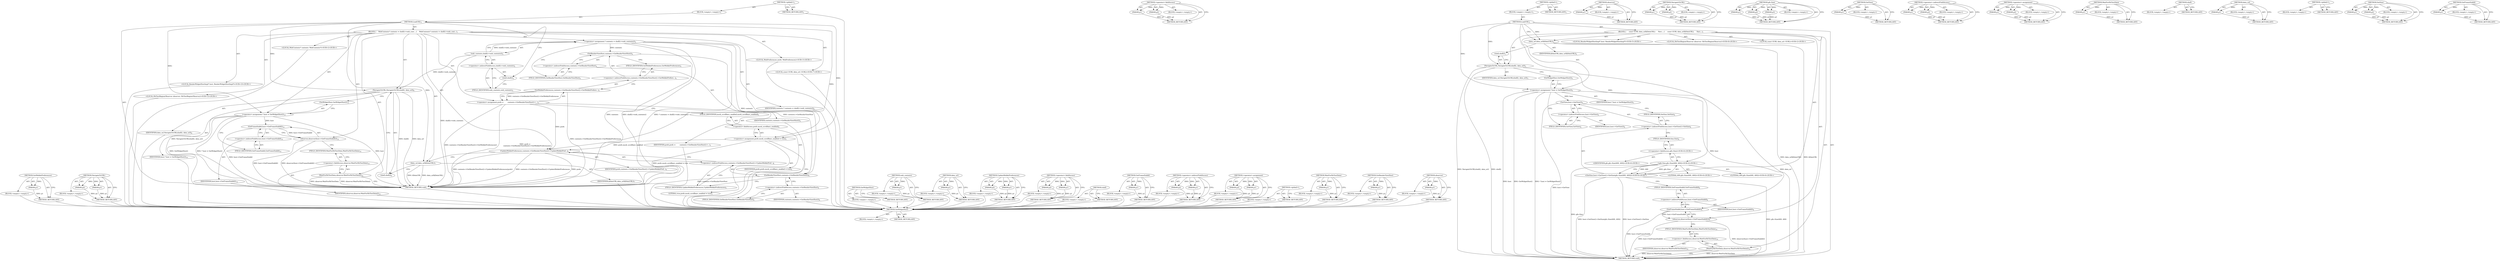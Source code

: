 digraph "GetFrameSinkId" {
vulnerable_104 [label=<(METHOD,GetWebkitPreferences)>];
vulnerable_105 [label=<(PARAM,p1)>];
vulnerable_106 [label=<(BLOCK,&lt;empty&gt;,&lt;empty&gt;)>];
vulnerable_107 [label=<(METHOD_RETURN,ANY)>];
vulnerable_126 [label=<(METHOD,NavigateToURL)>];
vulnerable_127 [label=<(PARAM,p1)>];
vulnerable_128 [label=<(PARAM,p2)>];
vulnerable_129 [label=<(BLOCK,&lt;empty&gt;,&lt;empty&gt;)>];
vulnerable_130 [label=<(METHOD_RETURN,ANY)>];
vulnerable_6 [label=<(METHOD,&lt;global&gt;)<SUB>1</SUB>>];
vulnerable_7 [label=<(BLOCK,&lt;empty&gt;,&lt;empty&gt;)<SUB>1</SUB>>];
vulnerable_8 [label=<(METHOD,LoadURL)<SUB>1</SUB>>];
vulnerable_9 [label=<(BLOCK,{
    WebContents* contents = shell()-&gt;web_cont...,{
    WebContents* contents = shell()-&gt;web_cont...)<SUB>1</SUB>>];
vulnerable_10 [label="<(LOCAL,WebContents* contents: WebContents*)<SUB>2</SUB>>"];
vulnerable_11 [label=<(&lt;operator&gt;.assignment,* contents = shell()-&gt;web_contents())<SUB>2</SUB>>];
vulnerable_12 [label=<(IDENTIFIER,contents,* contents = shell()-&gt;web_contents())<SUB>2</SUB>>];
vulnerable_13 [label=<(web_contents,shell()-&gt;web_contents())<SUB>2</SUB>>];
vulnerable_14 [label=<(&lt;operator&gt;.indirectFieldAccess,shell()-&gt;web_contents)<SUB>2</SUB>>];
vulnerable_15 [label=<(shell,shell())<SUB>2</SUB>>];
vulnerable_16 [label=<(FIELD_IDENTIFIER,web_contents,web_contents)<SUB>2</SUB>>];
vulnerable_17 [label="<(LOCAL,WebPreferences prefs: WebPreferences)<SUB>3</SUB>>"];
vulnerable_18 [label=<(&lt;operator&gt;.assignment,prefs =
        contents-&gt;GetRenderViewHost()-&gt;...)<SUB>3</SUB>>];
vulnerable_19 [label=<(IDENTIFIER,prefs,prefs =
        contents-&gt;GetRenderViewHost()-&gt;...)<SUB>3</SUB>>];
vulnerable_20 [label=<(GetWebkitPreferences,contents-&gt;GetRenderViewHost()-&gt;GetWebkitPrefere...)<SUB>4</SUB>>];
vulnerable_21 [label=<(&lt;operator&gt;.indirectFieldAccess,contents-&gt;GetRenderViewHost()-&gt;GetWebkitPrefere...)<SUB>4</SUB>>];
vulnerable_22 [label=<(GetRenderViewHost,contents-&gt;GetRenderViewHost())<SUB>4</SUB>>];
vulnerable_23 [label=<(&lt;operator&gt;.indirectFieldAccess,contents-&gt;GetRenderViewHost)<SUB>4</SUB>>];
vulnerable_24 [label=<(IDENTIFIER,contents,contents-&gt;GetRenderViewHost())<SUB>4</SUB>>];
vulnerable_25 [label=<(FIELD_IDENTIFIER,GetRenderViewHost,GetRenderViewHost)<SUB>4</SUB>>];
vulnerable_26 [label=<(FIELD_IDENTIFIER,GetWebkitPreferences,GetWebkitPreferences)<SUB>4</SUB>>];
vulnerable_27 [label=<(&lt;operator&gt;.assignment,prefs.mock_scrollbars_enabled = true)<SUB>5</SUB>>];
vulnerable_28 [label=<(&lt;operator&gt;.fieldAccess,prefs.mock_scrollbars_enabled)<SUB>5</SUB>>];
vulnerable_29 [label=<(IDENTIFIER,prefs,prefs.mock_scrollbars_enabled = true)<SUB>5</SUB>>];
vulnerable_30 [label=<(FIELD_IDENTIFIER,mock_scrollbars_enabled,mock_scrollbars_enabled)<SUB>5</SUB>>];
vulnerable_31 [label=<(LITERAL,true,prefs.mock_scrollbars_enabled = true)<SUB>5</SUB>>];
vulnerable_32 [label=<(UpdateWebkitPreferences,contents-&gt;GetRenderViewHost()-&gt;UpdateWebkitPref...)<SUB>6</SUB>>];
vulnerable_33 [label=<(&lt;operator&gt;.indirectFieldAccess,contents-&gt;GetRenderViewHost()-&gt;UpdateWebkitPref...)<SUB>6</SUB>>];
vulnerable_34 [label=<(GetRenderViewHost,contents-&gt;GetRenderViewHost())<SUB>6</SUB>>];
vulnerable_35 [label=<(&lt;operator&gt;.indirectFieldAccess,contents-&gt;GetRenderViewHost)<SUB>6</SUB>>];
vulnerable_36 [label=<(IDENTIFIER,contents,contents-&gt;GetRenderViewHost())<SUB>6</SUB>>];
vulnerable_37 [label=<(FIELD_IDENTIFIER,GetRenderViewHost,GetRenderViewHost)<SUB>6</SUB>>];
vulnerable_38 [label=<(FIELD_IDENTIFIER,UpdateWebkitPreferences,UpdateWebkitPreferences)<SUB>6</SUB>>];
vulnerable_39 [label=<(IDENTIFIER,prefs,contents-&gt;GetRenderViewHost()-&gt;UpdateWebkitPref...)<SUB>6</SUB>>];
vulnerable_40 [label="<(LOCAL,const GURL data_url: GURL)<SUB>7</SUB>>"];
vulnerable_41 [label=<(data_url,data_url(kDataURL))<SUB>7</SUB>>];
vulnerable_42 [label=<(IDENTIFIER,kDataURL,data_url(kDataURL))<SUB>7</SUB>>];
vulnerable_43 [label=<(NavigateToURL,NavigateToURL(shell(), data_url))<SUB>8</SUB>>];
vulnerable_44 [label=<(shell,shell())<SUB>8</SUB>>];
vulnerable_45 [label=<(IDENTIFIER,data_url,NavigateToURL(shell(), data_url))<SUB>8</SUB>>];
vulnerable_46 [label="<(LOCAL,RenderWidgetHostImpl* host: RenderWidgetHostImpl*)<SUB>10</SUB>>"];
vulnerable_47 [label=<(&lt;operator&gt;.assignment,* host = GetWidgetHost())<SUB>10</SUB>>];
vulnerable_48 [label=<(IDENTIFIER,host,* host = GetWidgetHost())<SUB>10</SUB>>];
vulnerable_49 [label=<(GetWidgetHost,GetWidgetHost())<SUB>10</SUB>>];
vulnerable_50 [label="<(LOCAL,HitTestRegionObserver observer: HitTestRegionObserver)<SUB>12</SUB>>"];
vulnerable_51 [label=<(observer,observer(host-&gt;GetFrameSinkId()))<SUB>12</SUB>>];
vulnerable_52 [label=<(GetFrameSinkId,host-&gt;GetFrameSinkId())<SUB>12</SUB>>];
vulnerable_53 [label=<(&lt;operator&gt;.indirectFieldAccess,host-&gt;GetFrameSinkId)<SUB>12</SUB>>];
vulnerable_54 [label=<(IDENTIFIER,host,host-&gt;GetFrameSinkId())<SUB>12</SUB>>];
vulnerable_55 [label=<(FIELD_IDENTIFIER,GetFrameSinkId,GetFrameSinkId)<SUB>12</SUB>>];
vulnerable_56 [label=<(WaitForHitTestData,observer.WaitForHitTestData())<SUB>14</SUB>>];
vulnerable_57 [label=<(&lt;operator&gt;.fieldAccess,observer.WaitForHitTestData)<SUB>14</SUB>>];
vulnerable_58 [label=<(IDENTIFIER,observer,observer.WaitForHitTestData())<SUB>14</SUB>>];
vulnerable_59 [label=<(FIELD_IDENTIFIER,WaitForHitTestData,WaitForHitTestData)<SUB>14</SUB>>];
vulnerable_60 [label=<(METHOD_RETURN,void)<SUB>1</SUB>>];
vulnerable_62 [label=<(METHOD_RETURN,ANY)<SUB>1</SUB>>];
vulnerable_131 [label=<(METHOD,GetWidgetHost)>];
vulnerable_132 [label=<(BLOCK,&lt;empty&gt;,&lt;empty&gt;)>];
vulnerable_133 [label=<(METHOD_RETURN,ANY)>];
vulnerable_92 [label=<(METHOD,web_contents)>];
vulnerable_93 [label=<(PARAM,p1)>];
vulnerable_94 [label=<(BLOCK,&lt;empty&gt;,&lt;empty&gt;)>];
vulnerable_95 [label=<(METHOD_RETURN,ANY)>];
vulnerable_122 [label=<(METHOD,data_url)>];
vulnerable_123 [label=<(PARAM,p1)>];
vulnerable_124 [label=<(BLOCK,&lt;empty&gt;,&lt;empty&gt;)>];
vulnerable_125 [label=<(METHOD_RETURN,ANY)>];
vulnerable_117 [label=<(METHOD,UpdateWebkitPreferences)>];
vulnerable_118 [label=<(PARAM,p1)>];
vulnerable_119 [label=<(PARAM,p2)>];
vulnerable_120 [label=<(BLOCK,&lt;empty&gt;,&lt;empty&gt;)>];
vulnerable_121 [label=<(METHOD_RETURN,ANY)>];
vulnerable_112 [label=<(METHOD,&lt;operator&gt;.fieldAccess)>];
vulnerable_113 [label=<(PARAM,p1)>];
vulnerable_114 [label=<(PARAM,p2)>];
vulnerable_115 [label=<(BLOCK,&lt;empty&gt;,&lt;empty&gt;)>];
vulnerable_116 [label=<(METHOD_RETURN,ANY)>];
vulnerable_101 [label=<(METHOD,shell)>];
vulnerable_102 [label=<(BLOCK,&lt;empty&gt;,&lt;empty&gt;)>];
vulnerable_103 [label=<(METHOD_RETURN,ANY)>];
vulnerable_138 [label=<(METHOD,GetFrameSinkId)>];
vulnerable_139 [label=<(PARAM,p1)>];
vulnerable_140 [label=<(BLOCK,&lt;empty&gt;,&lt;empty&gt;)>];
vulnerable_141 [label=<(METHOD_RETURN,ANY)>];
vulnerable_96 [label=<(METHOD,&lt;operator&gt;.indirectFieldAccess)>];
vulnerable_97 [label=<(PARAM,p1)>];
vulnerable_98 [label=<(PARAM,p2)>];
vulnerable_99 [label=<(BLOCK,&lt;empty&gt;,&lt;empty&gt;)>];
vulnerable_100 [label=<(METHOD_RETURN,ANY)>];
vulnerable_87 [label=<(METHOD,&lt;operator&gt;.assignment)>];
vulnerable_88 [label=<(PARAM,p1)>];
vulnerable_89 [label=<(PARAM,p2)>];
vulnerable_90 [label=<(BLOCK,&lt;empty&gt;,&lt;empty&gt;)>];
vulnerable_91 [label=<(METHOD_RETURN,ANY)>];
vulnerable_81 [label=<(METHOD,&lt;global&gt;)<SUB>1</SUB>>];
vulnerable_82 [label=<(BLOCK,&lt;empty&gt;,&lt;empty&gt;)>];
vulnerable_83 [label=<(METHOD_RETURN,ANY)>];
vulnerable_142 [label=<(METHOD,WaitForHitTestData)>];
vulnerable_143 [label=<(PARAM,p1)>];
vulnerable_144 [label=<(BLOCK,&lt;empty&gt;,&lt;empty&gt;)>];
vulnerable_145 [label=<(METHOD_RETURN,ANY)>];
vulnerable_108 [label=<(METHOD,GetRenderViewHost)>];
vulnerable_109 [label=<(PARAM,p1)>];
vulnerable_110 [label=<(BLOCK,&lt;empty&gt;,&lt;empty&gt;)>];
vulnerable_111 [label=<(METHOD_RETURN,ANY)>];
vulnerable_134 [label=<(METHOD,observer)>];
vulnerable_135 [label=<(PARAM,p1)>];
vulnerable_136 [label=<(BLOCK,&lt;empty&gt;,&lt;empty&gt;)>];
vulnerable_137 [label=<(METHOD_RETURN,ANY)>];
fixed_83 [label=<(METHOD,GetWidgetHost)>];
fixed_84 [label=<(BLOCK,&lt;empty&gt;,&lt;empty&gt;)>];
fixed_85 [label=<(METHOD_RETURN,ANY)>];
fixed_106 [label=<(METHOD,&lt;operator&gt;.fieldAccess)>];
fixed_107 [label=<(PARAM,p1)>];
fixed_108 [label=<(PARAM,p2)>];
fixed_109 [label=<(BLOCK,&lt;empty&gt;,&lt;empty&gt;)>];
fixed_110 [label=<(METHOD_RETURN,ANY)>];
fixed_6 [label=<(METHOD,&lt;global&gt;)<SUB>1</SUB>>];
fixed_7 [label=<(BLOCK,&lt;empty&gt;,&lt;empty&gt;)<SUB>1</SUB>>];
fixed_8 [label=<(METHOD,LoadURL)<SUB>1</SUB>>];
fixed_9 [label=<(BLOCK,{
     const GURL data_url(kDataURL);
     Navi...,{
     const GURL data_url(kDataURL);
     Navi...)<SUB>1</SUB>>];
fixed_10 [label="<(LOCAL,const GURL data_url: GURL)<SUB>2</SUB>>"];
fixed_11 [label=<(data_url,data_url(kDataURL))<SUB>2</SUB>>];
fixed_12 [label=<(IDENTIFIER,kDataURL,data_url(kDataURL))<SUB>2</SUB>>];
fixed_13 [label=<(NavigateToURL,NavigateToURL(shell(), data_url))<SUB>3</SUB>>];
fixed_14 [label=<(shell,shell())<SUB>3</SUB>>];
fixed_15 [label=<(IDENTIFIER,data_url,NavigateToURL(shell(), data_url))<SUB>3</SUB>>];
fixed_16 [label="<(LOCAL,RenderWidgetHostImpl* host: RenderWidgetHostImpl*)<SUB>5</SUB>>"];
fixed_17 [label=<(&lt;operator&gt;.assignment,* host = GetWidgetHost())<SUB>5</SUB>>];
fixed_18 [label=<(IDENTIFIER,host,* host = GetWidgetHost())<SUB>5</SUB>>];
fixed_19 [label=<(GetWidgetHost,GetWidgetHost())<SUB>5</SUB>>];
fixed_20 [label="<(SetSize,host-&gt;GetView()-&gt;SetSize(gfx::Size(400, 400)))<SUB>6</SUB>>"];
fixed_21 [label=<(&lt;operator&gt;.indirectFieldAccess,host-&gt;GetView()-&gt;SetSize)<SUB>6</SUB>>];
fixed_22 [label=<(GetView,host-&gt;GetView())<SUB>6</SUB>>];
fixed_23 [label=<(&lt;operator&gt;.indirectFieldAccess,host-&gt;GetView)<SUB>6</SUB>>];
fixed_24 [label=<(IDENTIFIER,host,host-&gt;GetView())<SUB>6</SUB>>];
fixed_25 [label=<(FIELD_IDENTIFIER,GetView,GetView)<SUB>6</SUB>>];
fixed_26 [label=<(FIELD_IDENTIFIER,SetSize,SetSize)<SUB>6</SUB>>];
fixed_27 [label="<(gfx.Size,gfx::Size(400, 400))<SUB>6</SUB>>"];
fixed_28 [label="<(&lt;operator&gt;.fieldAccess,gfx::Size)<SUB>6</SUB>>"];
fixed_29 [label="<(IDENTIFIER,gfx,gfx::Size(400, 400))<SUB>6</SUB>>"];
fixed_30 [label=<(FIELD_IDENTIFIER,Size,Size)<SUB>6</SUB>>];
fixed_31 [label="<(LITERAL,400,gfx::Size(400, 400))<SUB>6</SUB>>"];
fixed_32 [label="<(LITERAL,400,gfx::Size(400, 400))<SUB>6</SUB>>"];
fixed_33 [label="<(LOCAL,HitTestRegionObserver observer: HitTestRegionObserver)<SUB>8</SUB>>"];
fixed_34 [label=<(observer,observer(host-&gt;GetFrameSinkId()))<SUB>8</SUB>>];
fixed_35 [label=<(GetFrameSinkId,host-&gt;GetFrameSinkId())<SUB>8</SUB>>];
fixed_36 [label=<(&lt;operator&gt;.indirectFieldAccess,host-&gt;GetFrameSinkId)<SUB>8</SUB>>];
fixed_37 [label=<(IDENTIFIER,host,host-&gt;GetFrameSinkId())<SUB>8</SUB>>];
fixed_38 [label=<(FIELD_IDENTIFIER,GetFrameSinkId,GetFrameSinkId)<SUB>8</SUB>>];
fixed_39 [label=<(WaitForHitTestData,observer.WaitForHitTestData())<SUB>10</SUB>>];
fixed_40 [label=<(&lt;operator&gt;.fieldAccess,observer.WaitForHitTestData)<SUB>10</SUB>>];
fixed_41 [label=<(IDENTIFIER,observer,observer.WaitForHitTestData())<SUB>10</SUB>>];
fixed_42 [label=<(FIELD_IDENTIFIER,WaitForHitTestData,WaitForHitTestData)<SUB>10</SUB>>];
fixed_43 [label=<(METHOD_RETURN,void)<SUB>1</SUB>>];
fixed_45 [label=<(METHOD_RETURN,ANY)<SUB>1</SUB>>];
fixed_111 [label=<(METHOD,observer)>];
fixed_112 [label=<(PARAM,p1)>];
fixed_113 [label=<(BLOCK,&lt;empty&gt;,&lt;empty&gt;)>];
fixed_114 [label=<(METHOD_RETURN,ANY)>];
fixed_70 [label=<(METHOD,NavigateToURL)>];
fixed_71 [label=<(PARAM,p1)>];
fixed_72 [label=<(PARAM,p2)>];
fixed_73 [label=<(BLOCK,&lt;empty&gt;,&lt;empty&gt;)>];
fixed_74 [label=<(METHOD_RETURN,ANY)>];
fixed_100 [label=<(METHOD,gfx.Size)>];
fixed_101 [label=<(PARAM,p1)>];
fixed_102 [label=<(PARAM,p2)>];
fixed_103 [label=<(PARAM,p3)>];
fixed_104 [label=<(BLOCK,&lt;empty&gt;,&lt;empty&gt;)>];
fixed_105 [label=<(METHOD_RETURN,ANY)>];
fixed_96 [label=<(METHOD,GetView)>];
fixed_97 [label=<(PARAM,p1)>];
fixed_98 [label=<(BLOCK,&lt;empty&gt;,&lt;empty&gt;)>];
fixed_99 [label=<(METHOD_RETURN,ANY)>];
fixed_91 [label=<(METHOD,&lt;operator&gt;.indirectFieldAccess)>];
fixed_92 [label=<(PARAM,p1)>];
fixed_93 [label=<(PARAM,p2)>];
fixed_94 [label=<(BLOCK,&lt;empty&gt;,&lt;empty&gt;)>];
fixed_95 [label=<(METHOD_RETURN,ANY)>];
fixed_78 [label=<(METHOD,&lt;operator&gt;.assignment)>];
fixed_79 [label=<(PARAM,p1)>];
fixed_80 [label=<(PARAM,p2)>];
fixed_81 [label=<(BLOCK,&lt;empty&gt;,&lt;empty&gt;)>];
fixed_82 [label=<(METHOD_RETURN,ANY)>];
fixed_119 [label=<(METHOD,WaitForHitTestData)>];
fixed_120 [label=<(PARAM,p1)>];
fixed_121 [label=<(BLOCK,&lt;empty&gt;,&lt;empty&gt;)>];
fixed_122 [label=<(METHOD_RETURN,ANY)>];
fixed_75 [label=<(METHOD,shell)>];
fixed_76 [label=<(BLOCK,&lt;empty&gt;,&lt;empty&gt;)>];
fixed_77 [label=<(METHOD_RETURN,ANY)>];
fixed_66 [label=<(METHOD,data_url)>];
fixed_67 [label=<(PARAM,p1)>];
fixed_68 [label=<(BLOCK,&lt;empty&gt;,&lt;empty&gt;)>];
fixed_69 [label=<(METHOD_RETURN,ANY)>];
fixed_60 [label=<(METHOD,&lt;global&gt;)<SUB>1</SUB>>];
fixed_61 [label=<(BLOCK,&lt;empty&gt;,&lt;empty&gt;)>];
fixed_62 [label=<(METHOD_RETURN,ANY)>];
fixed_86 [label=<(METHOD,SetSize)>];
fixed_87 [label=<(PARAM,p1)>];
fixed_88 [label=<(PARAM,p2)>];
fixed_89 [label=<(BLOCK,&lt;empty&gt;,&lt;empty&gt;)>];
fixed_90 [label=<(METHOD_RETURN,ANY)>];
fixed_115 [label=<(METHOD,GetFrameSinkId)>];
fixed_116 [label=<(PARAM,p1)>];
fixed_117 [label=<(BLOCK,&lt;empty&gt;,&lt;empty&gt;)>];
fixed_118 [label=<(METHOD_RETURN,ANY)>];
vulnerable_104 -> vulnerable_105  [key=0, label="AST: "];
vulnerable_104 -> vulnerable_105  [key=1, label="DDG: "];
vulnerable_104 -> vulnerable_106  [key=0, label="AST: "];
vulnerable_104 -> vulnerable_107  [key=0, label="AST: "];
vulnerable_104 -> vulnerable_107  [key=1, label="CFG: "];
vulnerable_105 -> vulnerable_107  [key=0, label="DDG: p1"];
vulnerable_106 -> fixed_83  [key=0];
vulnerable_107 -> fixed_83  [key=0];
vulnerable_126 -> vulnerable_127  [key=0, label="AST: "];
vulnerable_126 -> vulnerable_127  [key=1, label="DDG: "];
vulnerable_126 -> vulnerable_129  [key=0, label="AST: "];
vulnerable_126 -> vulnerable_128  [key=0, label="AST: "];
vulnerable_126 -> vulnerable_128  [key=1, label="DDG: "];
vulnerable_126 -> vulnerable_130  [key=0, label="AST: "];
vulnerable_126 -> vulnerable_130  [key=1, label="CFG: "];
vulnerable_127 -> vulnerable_130  [key=0, label="DDG: p1"];
vulnerable_128 -> vulnerable_130  [key=0, label="DDG: p2"];
vulnerable_129 -> fixed_83  [key=0];
vulnerable_130 -> fixed_83  [key=0];
vulnerable_6 -> vulnerable_7  [key=0, label="AST: "];
vulnerable_6 -> vulnerable_62  [key=0, label="AST: "];
vulnerable_6 -> vulnerable_62  [key=1, label="CFG: "];
vulnerable_7 -> vulnerable_8  [key=0, label="AST: "];
vulnerable_8 -> vulnerable_9  [key=0, label="AST: "];
vulnerable_8 -> vulnerable_60  [key=0, label="AST: "];
vulnerable_8 -> vulnerable_15  [key=0, label="CFG: "];
vulnerable_8 -> vulnerable_27  [key=0, label="DDG: "];
vulnerable_8 -> vulnerable_47  [key=0, label="DDG: "];
vulnerable_8 -> vulnerable_32  [key=0, label="DDG: "];
vulnerable_8 -> vulnerable_41  [key=0, label="DDG: "];
vulnerable_8 -> vulnerable_43  [key=0, label="DDG: "];
vulnerable_9 -> vulnerable_10  [key=0, label="AST: "];
vulnerable_9 -> vulnerable_11  [key=0, label="AST: "];
vulnerable_9 -> vulnerable_17  [key=0, label="AST: "];
vulnerable_9 -> vulnerable_18  [key=0, label="AST: "];
vulnerable_9 -> vulnerable_27  [key=0, label="AST: "];
vulnerable_9 -> vulnerable_32  [key=0, label="AST: "];
vulnerable_9 -> vulnerable_40  [key=0, label="AST: "];
vulnerable_9 -> vulnerable_41  [key=0, label="AST: "];
vulnerable_9 -> vulnerable_43  [key=0, label="AST: "];
vulnerable_9 -> vulnerable_46  [key=0, label="AST: "];
vulnerable_9 -> vulnerable_47  [key=0, label="AST: "];
vulnerable_9 -> vulnerable_50  [key=0, label="AST: "];
vulnerable_9 -> vulnerable_51  [key=0, label="AST: "];
vulnerable_9 -> vulnerable_56  [key=0, label="AST: "];
vulnerable_10 -> fixed_83  [key=0];
vulnerable_11 -> vulnerable_12  [key=0, label="AST: "];
vulnerable_11 -> vulnerable_13  [key=0, label="AST: "];
vulnerable_11 -> vulnerable_25  [key=0, label="CFG: "];
vulnerable_11 -> vulnerable_60  [key=0, label="DDG: contents"];
vulnerable_11 -> vulnerable_60  [key=1, label="DDG: shell()-&gt;web_contents()"];
vulnerable_11 -> vulnerable_60  [key=2, label="DDG: * contents = shell()-&gt;web_contents()"];
vulnerable_11 -> vulnerable_34  [key=0, label="DDG: contents"];
vulnerable_11 -> vulnerable_22  [key=0, label="DDG: contents"];
vulnerable_12 -> fixed_83  [key=0];
vulnerable_13 -> vulnerable_14  [key=0, label="AST: "];
vulnerable_13 -> vulnerable_11  [key=0, label="CFG: "];
vulnerable_13 -> vulnerable_11  [key=1, label="DDG: shell()-&gt;web_contents"];
vulnerable_13 -> vulnerable_60  [key=0, label="DDG: shell()-&gt;web_contents"];
vulnerable_13 -> vulnerable_43  [key=0, label="DDG: shell()-&gt;web_contents"];
vulnerable_14 -> vulnerable_15  [key=0, label="AST: "];
vulnerable_14 -> vulnerable_16  [key=0, label="AST: "];
vulnerable_14 -> vulnerable_13  [key=0, label="CFG: "];
vulnerable_15 -> vulnerable_16  [key=0, label="CFG: "];
vulnerable_16 -> vulnerable_14  [key=0, label="CFG: "];
vulnerable_17 -> fixed_83  [key=0];
vulnerable_18 -> vulnerable_19  [key=0, label="AST: "];
vulnerable_18 -> vulnerable_20  [key=0, label="AST: "];
vulnerable_18 -> vulnerable_30  [key=0, label="CFG: "];
vulnerable_18 -> vulnerable_60  [key=0, label="DDG: contents-&gt;GetRenderViewHost()-&gt;GetWebkitPreferences()"];
vulnerable_18 -> vulnerable_60  [key=1, label="DDG: prefs =
        contents-&gt;GetRenderViewHost()-&gt;GetWebkitPreferences()"];
vulnerable_18 -> vulnerable_32  [key=0, label="DDG: prefs"];
vulnerable_19 -> fixed_83  [key=0];
vulnerable_20 -> vulnerable_21  [key=0, label="AST: "];
vulnerable_20 -> vulnerable_18  [key=0, label="CFG: "];
vulnerable_20 -> vulnerable_18  [key=1, label="DDG: contents-&gt;GetRenderViewHost()-&gt;GetWebkitPreferences"];
vulnerable_20 -> vulnerable_60  [key=0, label="DDG: contents-&gt;GetRenderViewHost()-&gt;GetWebkitPreferences"];
vulnerable_21 -> vulnerable_22  [key=0, label="AST: "];
vulnerable_21 -> vulnerable_26  [key=0, label="AST: "];
vulnerable_21 -> vulnerable_20  [key=0, label="CFG: "];
vulnerable_22 -> vulnerable_23  [key=0, label="AST: "];
vulnerable_22 -> vulnerable_26  [key=0, label="CFG: "];
vulnerable_22 -> vulnerable_34  [key=0, label="DDG: contents-&gt;GetRenderViewHost"];
vulnerable_23 -> vulnerable_24  [key=0, label="AST: "];
vulnerable_23 -> vulnerable_25  [key=0, label="AST: "];
vulnerable_23 -> vulnerable_22  [key=0, label="CFG: "];
vulnerable_24 -> fixed_83  [key=0];
vulnerable_25 -> vulnerable_23  [key=0, label="CFG: "];
vulnerable_26 -> vulnerable_21  [key=0, label="CFG: "];
vulnerable_27 -> vulnerable_28  [key=0, label="AST: "];
vulnerable_27 -> vulnerable_31  [key=0, label="AST: "];
vulnerable_27 -> vulnerable_37  [key=0, label="CFG: "];
vulnerable_27 -> vulnerable_60  [key=0, label="DDG: prefs.mock_scrollbars_enabled = true"];
vulnerable_27 -> vulnerable_32  [key=0, label="DDG: prefs.mock_scrollbars_enabled"];
vulnerable_28 -> vulnerable_29  [key=0, label="AST: "];
vulnerable_28 -> vulnerable_30  [key=0, label="AST: "];
vulnerable_28 -> vulnerable_27  [key=0, label="CFG: "];
vulnerable_29 -> fixed_83  [key=0];
vulnerable_30 -> vulnerable_28  [key=0, label="CFG: "];
vulnerable_31 -> fixed_83  [key=0];
vulnerable_32 -> vulnerable_33  [key=0, label="AST: "];
vulnerable_32 -> vulnerable_39  [key=0, label="AST: "];
vulnerable_32 -> vulnerable_41  [key=0, label="CFG: "];
vulnerable_32 -> vulnerable_60  [key=0, label="DDG: contents-&gt;GetRenderViewHost()-&gt;UpdateWebkitPreferences"];
vulnerable_32 -> vulnerable_60  [key=1, label="DDG: prefs"];
vulnerable_32 -> vulnerable_60  [key=2, label="DDG: contents-&gt;GetRenderViewHost()-&gt;UpdateWebkitPreferences(prefs)"];
vulnerable_33 -> vulnerable_34  [key=0, label="AST: "];
vulnerable_33 -> vulnerable_38  [key=0, label="AST: "];
vulnerable_33 -> vulnerable_32  [key=0, label="CFG: "];
vulnerable_34 -> vulnerable_35  [key=0, label="AST: "];
vulnerable_34 -> vulnerable_38  [key=0, label="CFG: "];
vulnerable_34 -> vulnerable_60  [key=0, label="DDG: contents-&gt;GetRenderViewHost"];
vulnerable_35 -> vulnerable_36  [key=0, label="AST: "];
vulnerable_35 -> vulnerable_37  [key=0, label="AST: "];
vulnerable_35 -> vulnerable_34  [key=0, label="CFG: "];
vulnerable_36 -> fixed_83  [key=0];
vulnerable_37 -> vulnerable_35  [key=0, label="CFG: "];
vulnerable_38 -> vulnerable_33  [key=0, label="CFG: "];
vulnerable_39 -> fixed_83  [key=0];
vulnerable_40 -> fixed_83  [key=0];
vulnerable_41 -> vulnerable_42  [key=0, label="AST: "];
vulnerable_41 -> vulnerable_44  [key=0, label="CFG: "];
vulnerable_41 -> vulnerable_60  [key=0, label="DDG: data_url(kDataURL)"];
vulnerable_41 -> vulnerable_60  [key=1, label="DDG: kDataURL"];
vulnerable_42 -> fixed_83  [key=0];
vulnerable_43 -> vulnerable_44  [key=0, label="AST: "];
vulnerable_43 -> vulnerable_45  [key=0, label="AST: "];
vulnerable_43 -> vulnerable_49  [key=0, label="CFG: "];
vulnerable_43 -> vulnerable_60  [key=0, label="DDG: shell()"];
vulnerable_43 -> vulnerable_60  [key=1, label="DDG: data_url"];
vulnerable_43 -> vulnerable_60  [key=2, label="DDG: NavigateToURL(shell(), data_url)"];
vulnerable_44 -> vulnerable_43  [key=0, label="CFG: "];
vulnerable_45 -> fixed_83  [key=0];
vulnerable_46 -> fixed_83  [key=0];
vulnerable_47 -> vulnerable_48  [key=0, label="AST: "];
vulnerable_47 -> vulnerable_49  [key=0, label="AST: "];
vulnerable_47 -> vulnerable_55  [key=0, label="CFG: "];
vulnerable_47 -> vulnerable_60  [key=0, label="DDG: host"];
vulnerable_47 -> vulnerable_60  [key=1, label="DDG: GetWidgetHost()"];
vulnerable_47 -> vulnerable_60  [key=2, label="DDG: * host = GetWidgetHost()"];
vulnerable_47 -> vulnerable_52  [key=0, label="DDG: host"];
vulnerable_48 -> fixed_83  [key=0];
vulnerable_49 -> vulnerable_47  [key=0, label="CFG: "];
vulnerable_50 -> fixed_83  [key=0];
vulnerable_51 -> vulnerable_52  [key=0, label="AST: "];
vulnerable_51 -> vulnerable_59  [key=0, label="CFG: "];
vulnerable_51 -> vulnerable_60  [key=0, label="DDG: host-&gt;GetFrameSinkId()"];
vulnerable_51 -> vulnerable_60  [key=1, label="DDG: observer(host-&gt;GetFrameSinkId())"];
vulnerable_52 -> vulnerable_53  [key=0, label="AST: "];
vulnerable_52 -> vulnerable_51  [key=0, label="CFG: "];
vulnerable_52 -> vulnerable_51  [key=1, label="DDG: host-&gt;GetFrameSinkId"];
vulnerable_52 -> vulnerable_60  [key=0, label="DDG: host-&gt;GetFrameSinkId"];
vulnerable_53 -> vulnerable_54  [key=0, label="AST: "];
vulnerable_53 -> vulnerable_55  [key=0, label="AST: "];
vulnerable_53 -> vulnerable_52  [key=0, label="CFG: "];
vulnerable_54 -> fixed_83  [key=0];
vulnerable_55 -> vulnerable_53  [key=0, label="CFG: "];
vulnerable_56 -> vulnerable_57  [key=0, label="AST: "];
vulnerable_56 -> vulnerable_60  [key=0, label="CFG: "];
vulnerable_56 -> vulnerable_60  [key=1, label="DDG: observer.WaitForHitTestData"];
vulnerable_56 -> vulnerable_60  [key=2, label="DDG: observer.WaitForHitTestData()"];
vulnerable_57 -> vulnerable_58  [key=0, label="AST: "];
vulnerable_57 -> vulnerable_59  [key=0, label="AST: "];
vulnerable_57 -> vulnerable_56  [key=0, label="CFG: "];
vulnerable_58 -> fixed_83  [key=0];
vulnerable_59 -> vulnerable_57  [key=0, label="CFG: "];
vulnerable_60 -> fixed_83  [key=0];
vulnerable_62 -> fixed_83  [key=0];
vulnerable_131 -> vulnerable_132  [key=0, label="AST: "];
vulnerable_131 -> vulnerable_133  [key=0, label="AST: "];
vulnerable_131 -> vulnerable_133  [key=1, label="CFG: "];
vulnerable_132 -> fixed_83  [key=0];
vulnerable_133 -> fixed_83  [key=0];
vulnerable_92 -> vulnerable_93  [key=0, label="AST: "];
vulnerable_92 -> vulnerable_93  [key=1, label="DDG: "];
vulnerable_92 -> vulnerable_94  [key=0, label="AST: "];
vulnerable_92 -> vulnerable_95  [key=0, label="AST: "];
vulnerable_92 -> vulnerable_95  [key=1, label="CFG: "];
vulnerable_93 -> vulnerable_95  [key=0, label="DDG: p1"];
vulnerable_94 -> fixed_83  [key=0];
vulnerable_95 -> fixed_83  [key=0];
vulnerable_122 -> vulnerable_123  [key=0, label="AST: "];
vulnerable_122 -> vulnerable_123  [key=1, label="DDG: "];
vulnerable_122 -> vulnerable_124  [key=0, label="AST: "];
vulnerable_122 -> vulnerable_125  [key=0, label="AST: "];
vulnerable_122 -> vulnerable_125  [key=1, label="CFG: "];
vulnerable_123 -> vulnerable_125  [key=0, label="DDG: p1"];
vulnerable_124 -> fixed_83  [key=0];
vulnerable_125 -> fixed_83  [key=0];
vulnerable_117 -> vulnerable_118  [key=0, label="AST: "];
vulnerable_117 -> vulnerable_118  [key=1, label="DDG: "];
vulnerable_117 -> vulnerable_120  [key=0, label="AST: "];
vulnerable_117 -> vulnerable_119  [key=0, label="AST: "];
vulnerable_117 -> vulnerable_119  [key=1, label="DDG: "];
vulnerable_117 -> vulnerable_121  [key=0, label="AST: "];
vulnerable_117 -> vulnerable_121  [key=1, label="CFG: "];
vulnerable_118 -> vulnerable_121  [key=0, label="DDG: p1"];
vulnerable_119 -> vulnerable_121  [key=0, label="DDG: p2"];
vulnerable_120 -> fixed_83  [key=0];
vulnerable_121 -> fixed_83  [key=0];
vulnerable_112 -> vulnerable_113  [key=0, label="AST: "];
vulnerable_112 -> vulnerable_113  [key=1, label="DDG: "];
vulnerable_112 -> vulnerable_115  [key=0, label="AST: "];
vulnerable_112 -> vulnerable_114  [key=0, label="AST: "];
vulnerable_112 -> vulnerable_114  [key=1, label="DDG: "];
vulnerable_112 -> vulnerable_116  [key=0, label="AST: "];
vulnerable_112 -> vulnerable_116  [key=1, label="CFG: "];
vulnerable_113 -> vulnerable_116  [key=0, label="DDG: p1"];
vulnerable_114 -> vulnerable_116  [key=0, label="DDG: p2"];
vulnerable_115 -> fixed_83  [key=0];
vulnerable_116 -> fixed_83  [key=0];
vulnerable_101 -> vulnerable_102  [key=0, label="AST: "];
vulnerable_101 -> vulnerable_103  [key=0, label="AST: "];
vulnerable_101 -> vulnerable_103  [key=1, label="CFG: "];
vulnerable_102 -> fixed_83  [key=0];
vulnerable_103 -> fixed_83  [key=0];
vulnerable_138 -> vulnerable_139  [key=0, label="AST: "];
vulnerable_138 -> vulnerable_139  [key=1, label="DDG: "];
vulnerable_138 -> vulnerable_140  [key=0, label="AST: "];
vulnerable_138 -> vulnerable_141  [key=0, label="AST: "];
vulnerable_138 -> vulnerable_141  [key=1, label="CFG: "];
vulnerable_139 -> vulnerable_141  [key=0, label="DDG: p1"];
vulnerable_140 -> fixed_83  [key=0];
vulnerable_141 -> fixed_83  [key=0];
vulnerable_96 -> vulnerable_97  [key=0, label="AST: "];
vulnerable_96 -> vulnerable_97  [key=1, label="DDG: "];
vulnerable_96 -> vulnerable_99  [key=0, label="AST: "];
vulnerable_96 -> vulnerable_98  [key=0, label="AST: "];
vulnerable_96 -> vulnerable_98  [key=1, label="DDG: "];
vulnerable_96 -> vulnerable_100  [key=0, label="AST: "];
vulnerable_96 -> vulnerable_100  [key=1, label="CFG: "];
vulnerable_97 -> vulnerable_100  [key=0, label="DDG: p1"];
vulnerable_98 -> vulnerable_100  [key=0, label="DDG: p2"];
vulnerable_99 -> fixed_83  [key=0];
vulnerable_100 -> fixed_83  [key=0];
vulnerable_87 -> vulnerable_88  [key=0, label="AST: "];
vulnerable_87 -> vulnerable_88  [key=1, label="DDG: "];
vulnerable_87 -> vulnerable_90  [key=0, label="AST: "];
vulnerable_87 -> vulnerable_89  [key=0, label="AST: "];
vulnerable_87 -> vulnerable_89  [key=1, label="DDG: "];
vulnerable_87 -> vulnerable_91  [key=0, label="AST: "];
vulnerable_87 -> vulnerable_91  [key=1, label="CFG: "];
vulnerable_88 -> vulnerable_91  [key=0, label="DDG: p1"];
vulnerable_89 -> vulnerable_91  [key=0, label="DDG: p2"];
vulnerable_90 -> fixed_83  [key=0];
vulnerable_91 -> fixed_83  [key=0];
vulnerable_81 -> vulnerable_82  [key=0, label="AST: "];
vulnerable_81 -> vulnerable_83  [key=0, label="AST: "];
vulnerable_81 -> vulnerable_83  [key=1, label="CFG: "];
vulnerable_82 -> fixed_83  [key=0];
vulnerable_83 -> fixed_83  [key=0];
vulnerable_142 -> vulnerable_143  [key=0, label="AST: "];
vulnerable_142 -> vulnerable_143  [key=1, label="DDG: "];
vulnerable_142 -> vulnerable_144  [key=0, label="AST: "];
vulnerable_142 -> vulnerable_145  [key=0, label="AST: "];
vulnerable_142 -> vulnerable_145  [key=1, label="CFG: "];
vulnerable_143 -> vulnerable_145  [key=0, label="DDG: p1"];
vulnerable_144 -> fixed_83  [key=0];
vulnerable_145 -> fixed_83  [key=0];
vulnerable_108 -> vulnerable_109  [key=0, label="AST: "];
vulnerable_108 -> vulnerable_109  [key=1, label="DDG: "];
vulnerable_108 -> vulnerable_110  [key=0, label="AST: "];
vulnerable_108 -> vulnerable_111  [key=0, label="AST: "];
vulnerable_108 -> vulnerable_111  [key=1, label="CFG: "];
vulnerable_109 -> vulnerable_111  [key=0, label="DDG: p1"];
vulnerable_110 -> fixed_83  [key=0];
vulnerable_111 -> fixed_83  [key=0];
vulnerable_134 -> vulnerable_135  [key=0, label="AST: "];
vulnerable_134 -> vulnerable_135  [key=1, label="DDG: "];
vulnerable_134 -> vulnerable_136  [key=0, label="AST: "];
vulnerable_134 -> vulnerable_137  [key=0, label="AST: "];
vulnerable_134 -> vulnerable_137  [key=1, label="CFG: "];
vulnerable_135 -> vulnerable_137  [key=0, label="DDG: p1"];
vulnerable_136 -> fixed_83  [key=0];
vulnerable_137 -> fixed_83  [key=0];
fixed_83 -> fixed_84  [key=0, label="AST: "];
fixed_83 -> fixed_85  [key=0, label="AST: "];
fixed_83 -> fixed_85  [key=1, label="CFG: "];
fixed_106 -> fixed_107  [key=0, label="AST: "];
fixed_106 -> fixed_107  [key=1, label="DDG: "];
fixed_106 -> fixed_109  [key=0, label="AST: "];
fixed_106 -> fixed_108  [key=0, label="AST: "];
fixed_106 -> fixed_108  [key=1, label="DDG: "];
fixed_106 -> fixed_110  [key=0, label="AST: "];
fixed_106 -> fixed_110  [key=1, label="CFG: "];
fixed_107 -> fixed_110  [key=0, label="DDG: p1"];
fixed_108 -> fixed_110  [key=0, label="DDG: p2"];
fixed_6 -> fixed_7  [key=0, label="AST: "];
fixed_6 -> fixed_45  [key=0, label="AST: "];
fixed_6 -> fixed_45  [key=1, label="CFG: "];
fixed_7 -> fixed_8  [key=0, label="AST: "];
fixed_8 -> fixed_9  [key=0, label="AST: "];
fixed_8 -> fixed_43  [key=0, label="AST: "];
fixed_8 -> fixed_11  [key=0, label="CFG: "];
fixed_8 -> fixed_11  [key=1, label="DDG: "];
fixed_8 -> fixed_17  [key=0, label="DDG: "];
fixed_8 -> fixed_13  [key=0, label="DDG: "];
fixed_8 -> fixed_27  [key=0, label="DDG: "];
fixed_9 -> fixed_10  [key=0, label="AST: "];
fixed_9 -> fixed_11  [key=0, label="AST: "];
fixed_9 -> fixed_13  [key=0, label="AST: "];
fixed_9 -> fixed_16  [key=0, label="AST: "];
fixed_9 -> fixed_17  [key=0, label="AST: "];
fixed_9 -> fixed_20  [key=0, label="AST: "];
fixed_9 -> fixed_33  [key=0, label="AST: "];
fixed_9 -> fixed_34  [key=0, label="AST: "];
fixed_9 -> fixed_39  [key=0, label="AST: "];
fixed_11 -> fixed_12  [key=0, label="AST: "];
fixed_11 -> fixed_14  [key=0, label="CFG: "];
fixed_11 -> fixed_43  [key=0, label="DDG: data_url(kDataURL)"];
fixed_11 -> fixed_43  [key=1, label="DDG: kDataURL"];
fixed_13 -> fixed_14  [key=0, label="AST: "];
fixed_13 -> fixed_15  [key=0, label="AST: "];
fixed_13 -> fixed_19  [key=0, label="CFG: "];
fixed_13 -> fixed_43  [key=0, label="DDG: shell()"];
fixed_13 -> fixed_43  [key=1, label="DDG: data_url"];
fixed_13 -> fixed_43  [key=2, label="DDG: NavigateToURL(shell(), data_url)"];
fixed_14 -> fixed_13  [key=0, label="CFG: "];
fixed_17 -> fixed_18  [key=0, label="AST: "];
fixed_17 -> fixed_19  [key=0, label="AST: "];
fixed_17 -> fixed_25  [key=0, label="CFG: "];
fixed_17 -> fixed_43  [key=0, label="DDG: host"];
fixed_17 -> fixed_43  [key=1, label="DDG: GetWidgetHost()"];
fixed_17 -> fixed_43  [key=2, label="DDG: * host = GetWidgetHost()"];
fixed_17 -> fixed_35  [key=0, label="DDG: host"];
fixed_17 -> fixed_22  [key=0, label="DDG: host"];
fixed_19 -> fixed_17  [key=0, label="CFG: "];
fixed_20 -> fixed_21  [key=0, label="AST: "];
fixed_20 -> fixed_27  [key=0, label="AST: "];
fixed_20 -> fixed_38  [key=0, label="CFG: "];
fixed_20 -> fixed_43  [key=0, label="DDG: host-&gt;GetView()-&gt;SetSize"];
fixed_20 -> fixed_43  [key=1, label="DDG: gfx::Size(400, 400)"];
fixed_20 -> fixed_43  [key=2, label="DDG: host-&gt;GetView()-&gt;SetSize(gfx::Size(400, 400))"];
fixed_21 -> fixed_22  [key=0, label="AST: "];
fixed_21 -> fixed_26  [key=0, label="AST: "];
fixed_21 -> fixed_30  [key=0, label="CFG: "];
fixed_22 -> fixed_23  [key=0, label="AST: "];
fixed_22 -> fixed_26  [key=0, label="CFG: "];
fixed_22 -> fixed_43  [key=0, label="DDG: host-&gt;GetView"];
fixed_23 -> fixed_24  [key=0, label="AST: "];
fixed_23 -> fixed_25  [key=0, label="AST: "];
fixed_23 -> fixed_22  [key=0, label="CFG: "];
fixed_25 -> fixed_23  [key=0, label="CFG: "];
fixed_26 -> fixed_21  [key=0, label="CFG: "];
fixed_27 -> fixed_28  [key=0, label="AST: "];
fixed_27 -> fixed_31  [key=0, label="AST: "];
fixed_27 -> fixed_32  [key=0, label="AST: "];
fixed_27 -> fixed_20  [key=0, label="CFG: "];
fixed_27 -> fixed_20  [key=1, label="DDG: gfx::Size"];
fixed_27 -> fixed_20  [key=2, label="DDG: 400"];
fixed_27 -> fixed_43  [key=0, label="DDG: gfx::Size"];
fixed_28 -> fixed_29  [key=0, label="AST: "];
fixed_28 -> fixed_30  [key=0, label="AST: "];
fixed_28 -> fixed_27  [key=0, label="CFG: "];
fixed_30 -> fixed_28  [key=0, label="CFG: "];
fixed_34 -> fixed_35  [key=0, label="AST: "];
fixed_34 -> fixed_42  [key=0, label="CFG: "];
fixed_34 -> fixed_43  [key=0, label="DDG: host-&gt;GetFrameSinkId()"];
fixed_34 -> fixed_43  [key=1, label="DDG: observer(host-&gt;GetFrameSinkId())"];
fixed_35 -> fixed_36  [key=0, label="AST: "];
fixed_35 -> fixed_34  [key=0, label="CFG: "];
fixed_35 -> fixed_34  [key=1, label="DDG: host-&gt;GetFrameSinkId"];
fixed_35 -> fixed_43  [key=0, label="DDG: host-&gt;GetFrameSinkId"];
fixed_36 -> fixed_37  [key=0, label="AST: "];
fixed_36 -> fixed_38  [key=0, label="AST: "];
fixed_36 -> fixed_35  [key=0, label="CFG: "];
fixed_38 -> fixed_36  [key=0, label="CFG: "];
fixed_39 -> fixed_40  [key=0, label="AST: "];
fixed_39 -> fixed_43  [key=0, label="CFG: "];
fixed_39 -> fixed_43  [key=1, label="DDG: observer.WaitForHitTestData"];
fixed_39 -> fixed_43  [key=2, label="DDG: observer.WaitForHitTestData()"];
fixed_40 -> fixed_41  [key=0, label="AST: "];
fixed_40 -> fixed_42  [key=0, label="AST: "];
fixed_40 -> fixed_39  [key=0, label="CFG: "];
fixed_42 -> fixed_40  [key=0, label="CFG: "];
fixed_111 -> fixed_112  [key=0, label="AST: "];
fixed_111 -> fixed_112  [key=1, label="DDG: "];
fixed_111 -> fixed_113  [key=0, label="AST: "];
fixed_111 -> fixed_114  [key=0, label="AST: "];
fixed_111 -> fixed_114  [key=1, label="CFG: "];
fixed_112 -> fixed_114  [key=0, label="DDG: p1"];
fixed_70 -> fixed_71  [key=0, label="AST: "];
fixed_70 -> fixed_71  [key=1, label="DDG: "];
fixed_70 -> fixed_73  [key=0, label="AST: "];
fixed_70 -> fixed_72  [key=0, label="AST: "];
fixed_70 -> fixed_72  [key=1, label="DDG: "];
fixed_70 -> fixed_74  [key=0, label="AST: "];
fixed_70 -> fixed_74  [key=1, label="CFG: "];
fixed_71 -> fixed_74  [key=0, label="DDG: p1"];
fixed_72 -> fixed_74  [key=0, label="DDG: p2"];
fixed_100 -> fixed_101  [key=0, label="AST: "];
fixed_100 -> fixed_101  [key=1, label="DDG: "];
fixed_100 -> fixed_104  [key=0, label="AST: "];
fixed_100 -> fixed_102  [key=0, label="AST: "];
fixed_100 -> fixed_102  [key=1, label="DDG: "];
fixed_100 -> fixed_105  [key=0, label="AST: "];
fixed_100 -> fixed_105  [key=1, label="CFG: "];
fixed_100 -> fixed_103  [key=0, label="AST: "];
fixed_100 -> fixed_103  [key=1, label="DDG: "];
fixed_101 -> fixed_105  [key=0, label="DDG: p1"];
fixed_102 -> fixed_105  [key=0, label="DDG: p2"];
fixed_103 -> fixed_105  [key=0, label="DDG: p3"];
fixed_96 -> fixed_97  [key=0, label="AST: "];
fixed_96 -> fixed_97  [key=1, label="DDG: "];
fixed_96 -> fixed_98  [key=0, label="AST: "];
fixed_96 -> fixed_99  [key=0, label="AST: "];
fixed_96 -> fixed_99  [key=1, label="CFG: "];
fixed_97 -> fixed_99  [key=0, label="DDG: p1"];
fixed_91 -> fixed_92  [key=0, label="AST: "];
fixed_91 -> fixed_92  [key=1, label="DDG: "];
fixed_91 -> fixed_94  [key=0, label="AST: "];
fixed_91 -> fixed_93  [key=0, label="AST: "];
fixed_91 -> fixed_93  [key=1, label="DDG: "];
fixed_91 -> fixed_95  [key=0, label="AST: "];
fixed_91 -> fixed_95  [key=1, label="CFG: "];
fixed_92 -> fixed_95  [key=0, label="DDG: p1"];
fixed_93 -> fixed_95  [key=0, label="DDG: p2"];
fixed_78 -> fixed_79  [key=0, label="AST: "];
fixed_78 -> fixed_79  [key=1, label="DDG: "];
fixed_78 -> fixed_81  [key=0, label="AST: "];
fixed_78 -> fixed_80  [key=0, label="AST: "];
fixed_78 -> fixed_80  [key=1, label="DDG: "];
fixed_78 -> fixed_82  [key=0, label="AST: "];
fixed_78 -> fixed_82  [key=1, label="CFG: "];
fixed_79 -> fixed_82  [key=0, label="DDG: p1"];
fixed_80 -> fixed_82  [key=0, label="DDG: p2"];
fixed_119 -> fixed_120  [key=0, label="AST: "];
fixed_119 -> fixed_120  [key=1, label="DDG: "];
fixed_119 -> fixed_121  [key=0, label="AST: "];
fixed_119 -> fixed_122  [key=0, label="AST: "];
fixed_119 -> fixed_122  [key=1, label="CFG: "];
fixed_120 -> fixed_122  [key=0, label="DDG: p1"];
fixed_75 -> fixed_76  [key=0, label="AST: "];
fixed_75 -> fixed_77  [key=0, label="AST: "];
fixed_75 -> fixed_77  [key=1, label="CFG: "];
fixed_66 -> fixed_67  [key=0, label="AST: "];
fixed_66 -> fixed_67  [key=1, label="DDG: "];
fixed_66 -> fixed_68  [key=0, label="AST: "];
fixed_66 -> fixed_69  [key=0, label="AST: "];
fixed_66 -> fixed_69  [key=1, label="CFG: "];
fixed_67 -> fixed_69  [key=0, label="DDG: p1"];
fixed_60 -> fixed_61  [key=0, label="AST: "];
fixed_60 -> fixed_62  [key=0, label="AST: "];
fixed_60 -> fixed_62  [key=1, label="CFG: "];
fixed_86 -> fixed_87  [key=0, label="AST: "];
fixed_86 -> fixed_87  [key=1, label="DDG: "];
fixed_86 -> fixed_89  [key=0, label="AST: "];
fixed_86 -> fixed_88  [key=0, label="AST: "];
fixed_86 -> fixed_88  [key=1, label="DDG: "];
fixed_86 -> fixed_90  [key=0, label="AST: "];
fixed_86 -> fixed_90  [key=1, label="CFG: "];
fixed_87 -> fixed_90  [key=0, label="DDG: p1"];
fixed_88 -> fixed_90  [key=0, label="DDG: p2"];
fixed_115 -> fixed_116  [key=0, label="AST: "];
fixed_115 -> fixed_116  [key=1, label="DDG: "];
fixed_115 -> fixed_117  [key=0, label="AST: "];
fixed_115 -> fixed_118  [key=0, label="AST: "];
fixed_115 -> fixed_118  [key=1, label="CFG: "];
fixed_116 -> fixed_118  [key=0, label="DDG: p1"];
}
